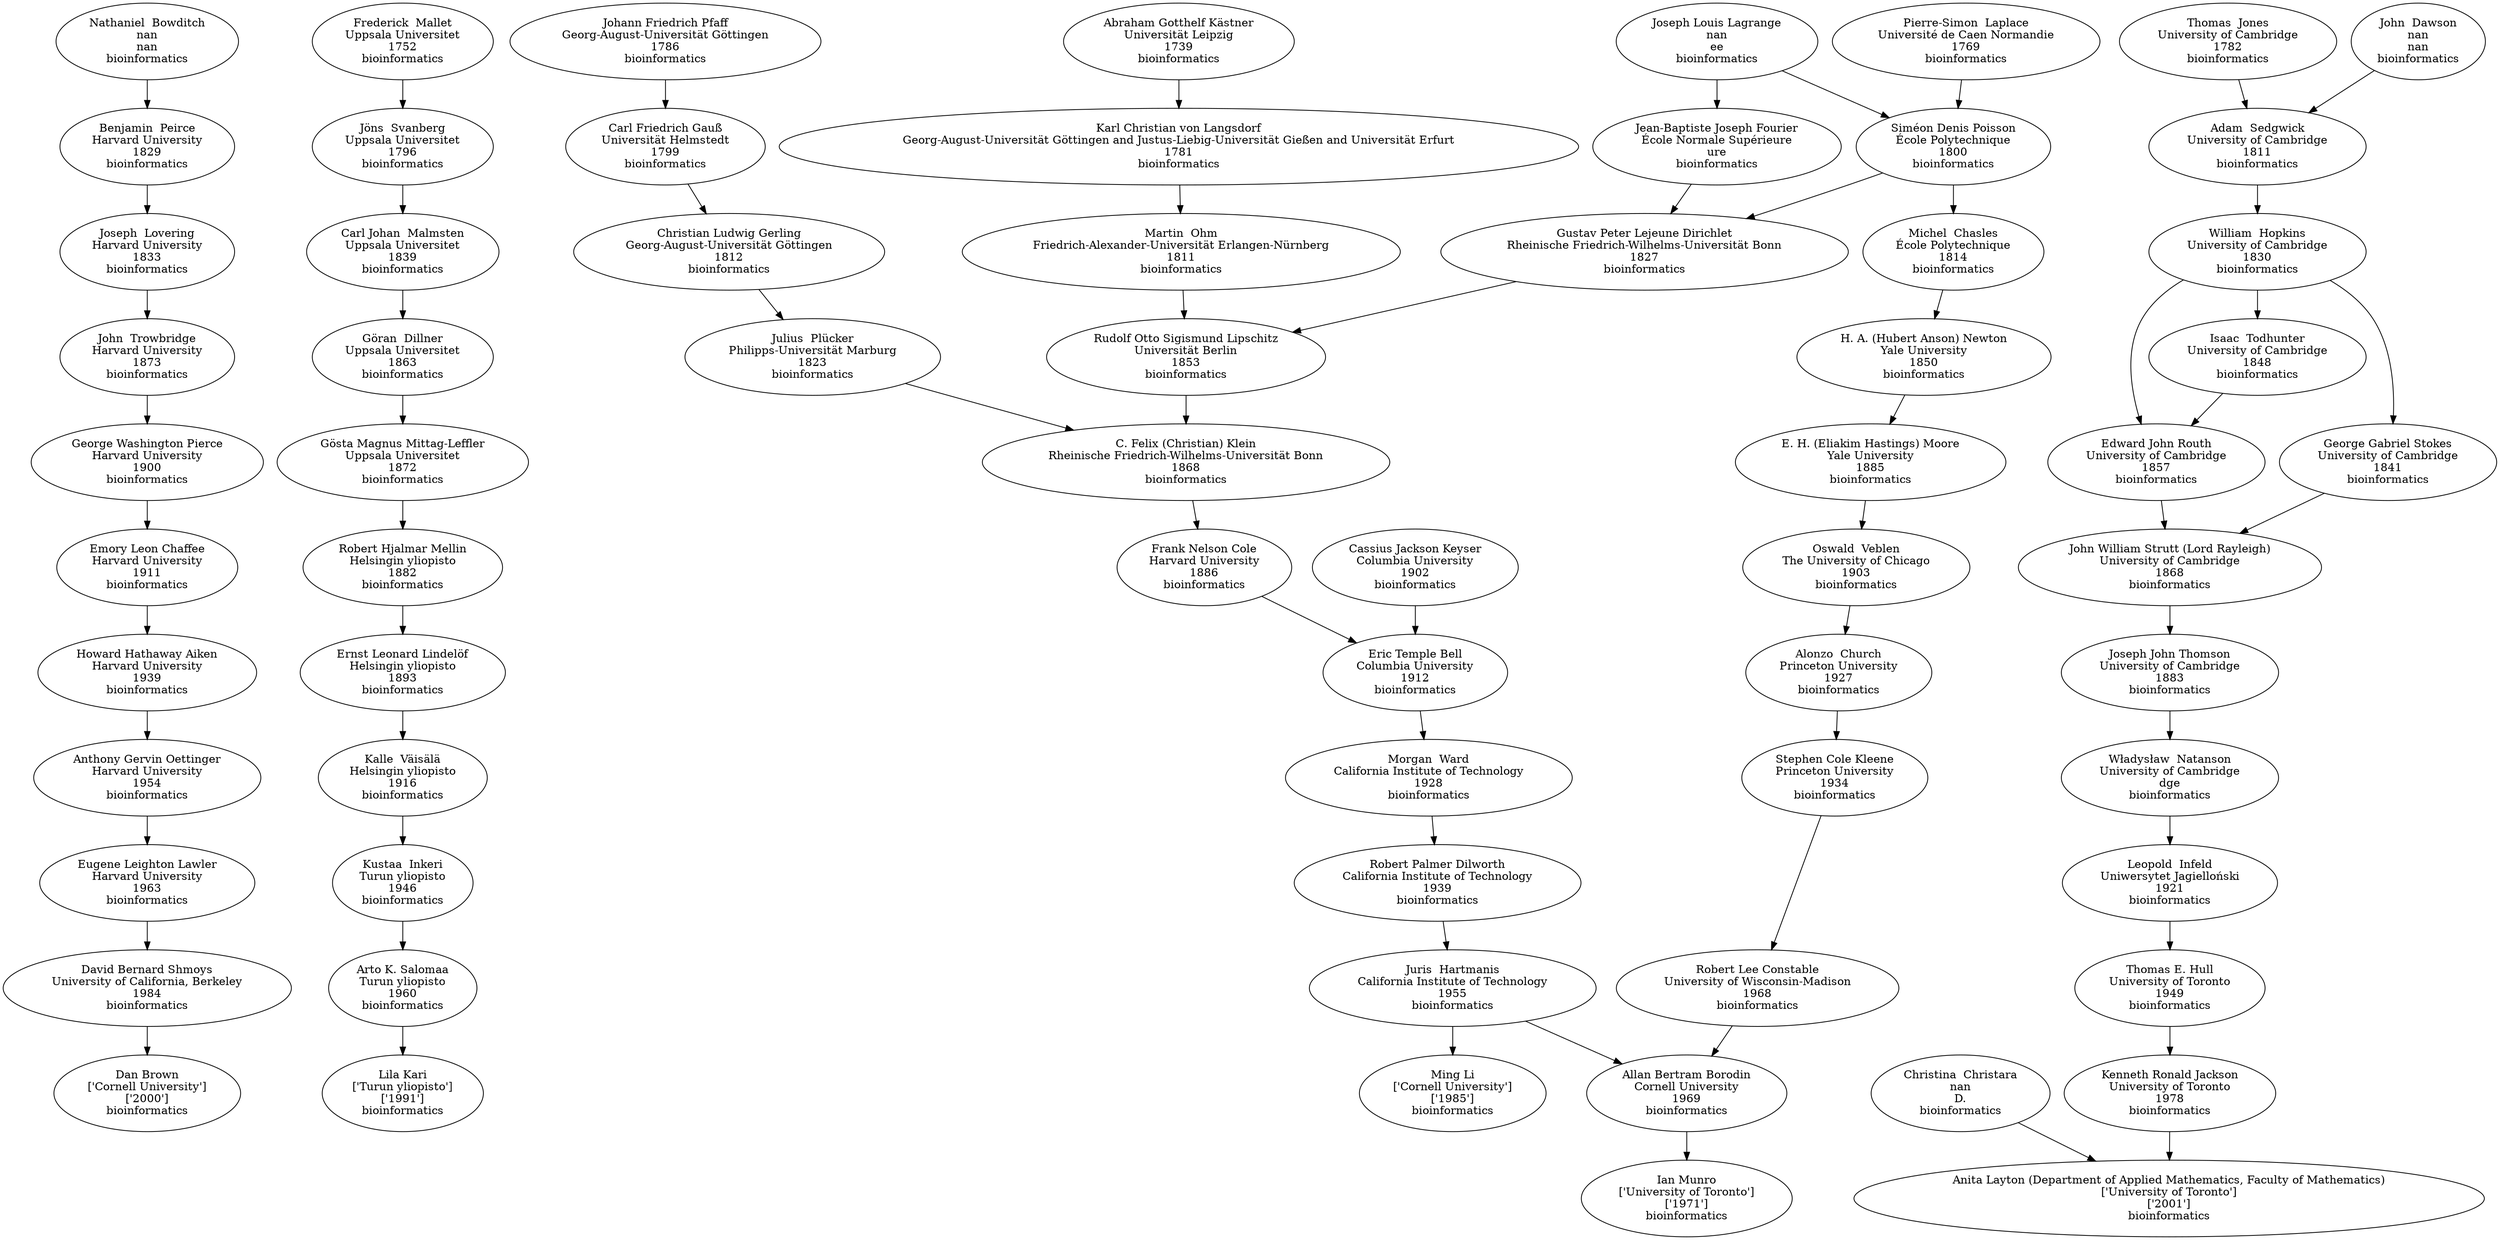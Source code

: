 digraph "Academic Genealogy for bioinformatics" {
	45379 [label="​Dan Brown
['Cornell University']
['2000']
bioinformatics" fillcolor=blue]
	20521 [label="Lila Kari
['Turun yliopisto']
['1991']
bioinformatics" fillcolor=blue]
	94793 [label="Ming Li
['Cornell University']
['1985']
bioinformatics" fillcolor=blue]
	65036 [label="Ian Munro
['University of Toronto']
['1971']
bioinformatics" fillcolor=blue]
	65049 [label="Anita Layton (Department of Applied Mathematics, Faculty of Mathematics)
['University of Toronto']
['2001']
bioinformatics" fillcolor=blue]
	36705 [label="David Bernard Shmoys
University of California, Berkeley
1984
bioinformatics" fillcolor=blue]
	20493 [label="Arto K. Salomaa
Turun yliopisto
1960
bioinformatics" fillcolor=blue]
	10404 [label="Juris  Hartmanis
California Institute of Technology
1955
bioinformatics" fillcolor=blue]
	42043 [label="Allan Bertram Borodin
Cornell University
1969
bioinformatics" fillcolor=blue]
	65023 [label="Christina  Christara
nan
D.
bioinformatics" fillcolor=blue]
	59043 [label="Kenneth Ronald Jackson
University of Toronto
1978
bioinformatics" fillcolor=blue]
	25276 [label="Eugene Leighton Lawler
Harvard University
1963
bioinformatics" fillcolor=blue]
	20538 [label="Kustaa  Inkeri
Turun yliopisto
1946
bioinformatics" fillcolor=blue]
	10395 [label="Robert Palmer Dilworth
California Institute of Technology
1939
bioinformatics" fillcolor=blue]
	9041 [label="Robert Lee Constable
University of Wisconsin-Madison
1968
bioinformatics" fillcolor=blue]
	17245 [label="Thomas E. Hull
University of Toronto
1949
bioinformatics" fillcolor=blue]
	13305 [label="Anthony Gervin Oettinger
Harvard University
1954
bioinformatics" fillcolor=blue]
	19460 [label="Kalle  Väisälä
Helsingin yliopisto
1916
bioinformatics" fillcolor=blue]
	10385 [label="Morgan  Ward
California Institute of Technology
1928
bioinformatics" fillcolor=blue]
	8012 [label="Stephen Cole Kleene
Princeton University
1934
bioinformatics" fillcolor=blue]
	16268 [label="Leopold  Infeld
Uniwersytet Jagielloński
1921
bioinformatics" fillcolor=blue]
	18953 [label="Howard Hathaway Aiken
Harvard University
1939
bioinformatics" fillcolor=blue]
	782 [label="Ernst Leonard Lindelöf
Helsingin yliopisto
1893
bioinformatics" fillcolor=blue]
	7868 [label="Eric Temple Bell
Columbia University
1912
bioinformatics" fillcolor=blue]
	8011 [label="Alonzo  Church
Princeton University
1927
bioinformatics" fillcolor=blue]
	106278 [label="Władysław  Natanson
University of Cambridge
dge
bioinformatics" fillcolor=blue]
	25248 [label="Emory Leon Chaffee
Harvard University
1911
bioinformatics" fillcolor=blue]
	143865 [label="Robert Hjalmar Mellin
Helsingin yliopisto
1882
bioinformatics" fillcolor=blue]
	7611 [label="Frank Nelson Cole
Harvard University
1886
bioinformatics" fillcolor=blue]
	37346 [label="Cassius Jackson Keyser
Columbia University
1902
bioinformatics" fillcolor=blue]
	805 [label="Oswald  Veblen
The University of Chicago
1903
bioinformatics" fillcolor=blue]
	50701 [label="Joseph John Thomson
University of Cambridge
1883
bioinformatics" fillcolor=blue]
	141987 [label="George Washington Pierce
Harvard University
1900
bioinformatics" fillcolor=blue]
	19770 [label="Gösta Magnus Mittag-Leffler
Uppsala Universitet
1872
bioinformatics" fillcolor=blue]
	7401 [label="C. Felix (Christian) Klein
Rheinische Friedrich-Wilhelms-Universität Bonn
1868
bioinformatics" fillcolor=blue]
	806 [label="E. H. (Eliakim Hastings) Moore
Yale University
1885
bioinformatics" fillcolor=blue]
	101979 [label="John William Strutt (Lord Rayleigh)
University of Cambridge
1868
bioinformatics" fillcolor=blue]
	67041 [label="John  Trowbridge
Harvard University
1873
bioinformatics" fillcolor=blue]
	24894 [label="Göran  Dillner
Uppsala Universitet
1863
bioinformatics" fillcolor=blue]
	7402 [label="Julius  Plücker
Philipps-Universität Marburg
1823
bioinformatics" fillcolor=blue]
	19964 [label="Rudolf Otto Sigismund Lipschitz
Universität Berlin
1853
bioinformatics" fillcolor=blue]
	7865 [label="H. A. (Hubert Anson) Newton
Yale University
1850
bioinformatics" fillcolor=blue]
	101929 [label="Edward John Routh
University of Cambridge
1857
bioinformatics" fillcolor=blue]
	102483 [label="George Gabriel Stokes
University of Cambridge
1841
bioinformatics" fillcolor=blue]
	132487 [label="Joseph  Lovering
Harvard University
1833
bioinformatics" fillcolor=blue]
	167682 [label="Carl Johan  Malmsten
Uppsala Universitet
1839
bioinformatics" fillcolor=blue]
	29642 [label="Christian Ludwig Gerling
Georg-August-Universität Göttingen
1812
bioinformatics" fillcolor=blue]
	47064 [label="Martin  Ohm
Friedrich-Alexander-Universität Erlangen-Nürnberg
1811
bioinformatics" fillcolor=blue]
	17946 [label="Gustav Peter Lejeune Dirichlet
Rheinische Friedrich-Wilhelms-Universität Bonn
1827
bioinformatics" fillcolor=blue]
	26995 [label="Michel  Chasles
École Polytechnique
1814
bioinformatics" fillcolor=blue]
	129420 [label="Isaac  Todhunter
University of Cambridge
1848
bioinformatics" fillcolor=blue]
	42016 [label="William  Hopkins
University of Cambridge
1830
bioinformatics" fillcolor=blue]
	80886 [label="Benjamin  Peirce
Harvard University
1829
bioinformatics" fillcolor=blue]
	20543 [label="Jöns  Svanberg
Uppsala Universitet
1796
bioinformatics" fillcolor=blue]
	18231 [label="Carl Friedrich Gauß
Universität Helmstedt
1799
bioinformatics" fillcolor=blue]
	47025 [label="Karl Christian von Langsdorf
Georg-August-Universität Göttingen and Justus-Liebig-Universität Gießen and Universität Erfurt
1781
bioinformatics" fillcolor=blue]
	17865 [label="Siméon Denis Poisson
École Polytechnique
1800
bioinformatics" fillcolor=blue]
	17981 [label="Jean-Baptiste Joseph Fourier
École Normale Supérieure
ure
bioinformatics" fillcolor=blue]
	102043 [label="Adam  Sedgwick
University of Cambridge
1811
bioinformatics" fillcolor=blue]
	147797 [label="Nathaniel  Bowditch
nan
nan
bioinformatics" fillcolor=blue]
	183360 [label="Frederick  Mallet
Uppsala Universitet
1752
bioinformatics" fillcolor=blue]
	18230 [label="Johann Friedrich Pfaff
Georg-August-Universität Göttingen
1786
bioinformatics" fillcolor=blue]
	66476 [label="Abraham Gotthelf Kästner
Universität Leipzig
1739
bioinformatics" fillcolor=blue]
	108295 [label="Pierre-Simon  Laplace
Université de Caen Normandie
1769
bioinformatics" fillcolor=blue]
	17864 [label="Joseph Louis Lagrange
nan
ee
bioinformatics" fillcolor=blue]
	102036 [label="Thomas  Jones
University of Cambridge
1782
bioinformatics" fillcolor=blue]
	102037 [label="John  Dawson
nan
nan
bioinformatics" fillcolor=blue]
	36705 -> 45379
	20493 -> 20521
	10404 -> 94793
	42043 -> 65036
	65023 -> 65049
	59043 -> 65049
	25276 -> 36705
	20538 -> 20493
	10395 -> 10404
	9041 -> 42043
	10404 -> 42043
	17245 -> 59043
	13305 -> 25276
	19460 -> 20538
	10385 -> 10395
	8012 -> 9041
	16268 -> 17245
	18953 -> 13305
	782 -> 19460
	7868 -> 10385
	8011 -> 8012
	106278 -> 16268
	25248 -> 18953
	143865 -> 782
	7611 -> 7868
	37346 -> 7868
	805 -> 8011
	50701 -> 106278
	141987 -> 25248
	19770 -> 143865
	7401 -> 7611
	806 -> 805
	101979 -> 50701
	67041 -> 141987
	24894 -> 19770
	7402 -> 7401
	19964 -> 7401
	7865 -> 806
	101929 -> 101979
	102483 -> 101979
	132487 -> 67041
	167682 -> 24894
	29642 -> 7402
	47064 -> 19964
	17946 -> 19964
	26995 -> 7865
	129420 -> 101929
	42016 -> 101929
	42016 -> 102483
	80886 -> 132487
	20543 -> 167682
	18231 -> 29642
	47025 -> 47064
	17865 -> 17946
	17981 -> 17946
	17865 -> 26995
	42016 -> 129420
	102043 -> 42016
	147797 -> 80886
	183360 -> 20543
	18230 -> 18231
	66476 -> 47025
	108295 -> 17865
	17864 -> 17865
	17864 -> 17981
	102036 -> 102043
	102037 -> 102043
}
